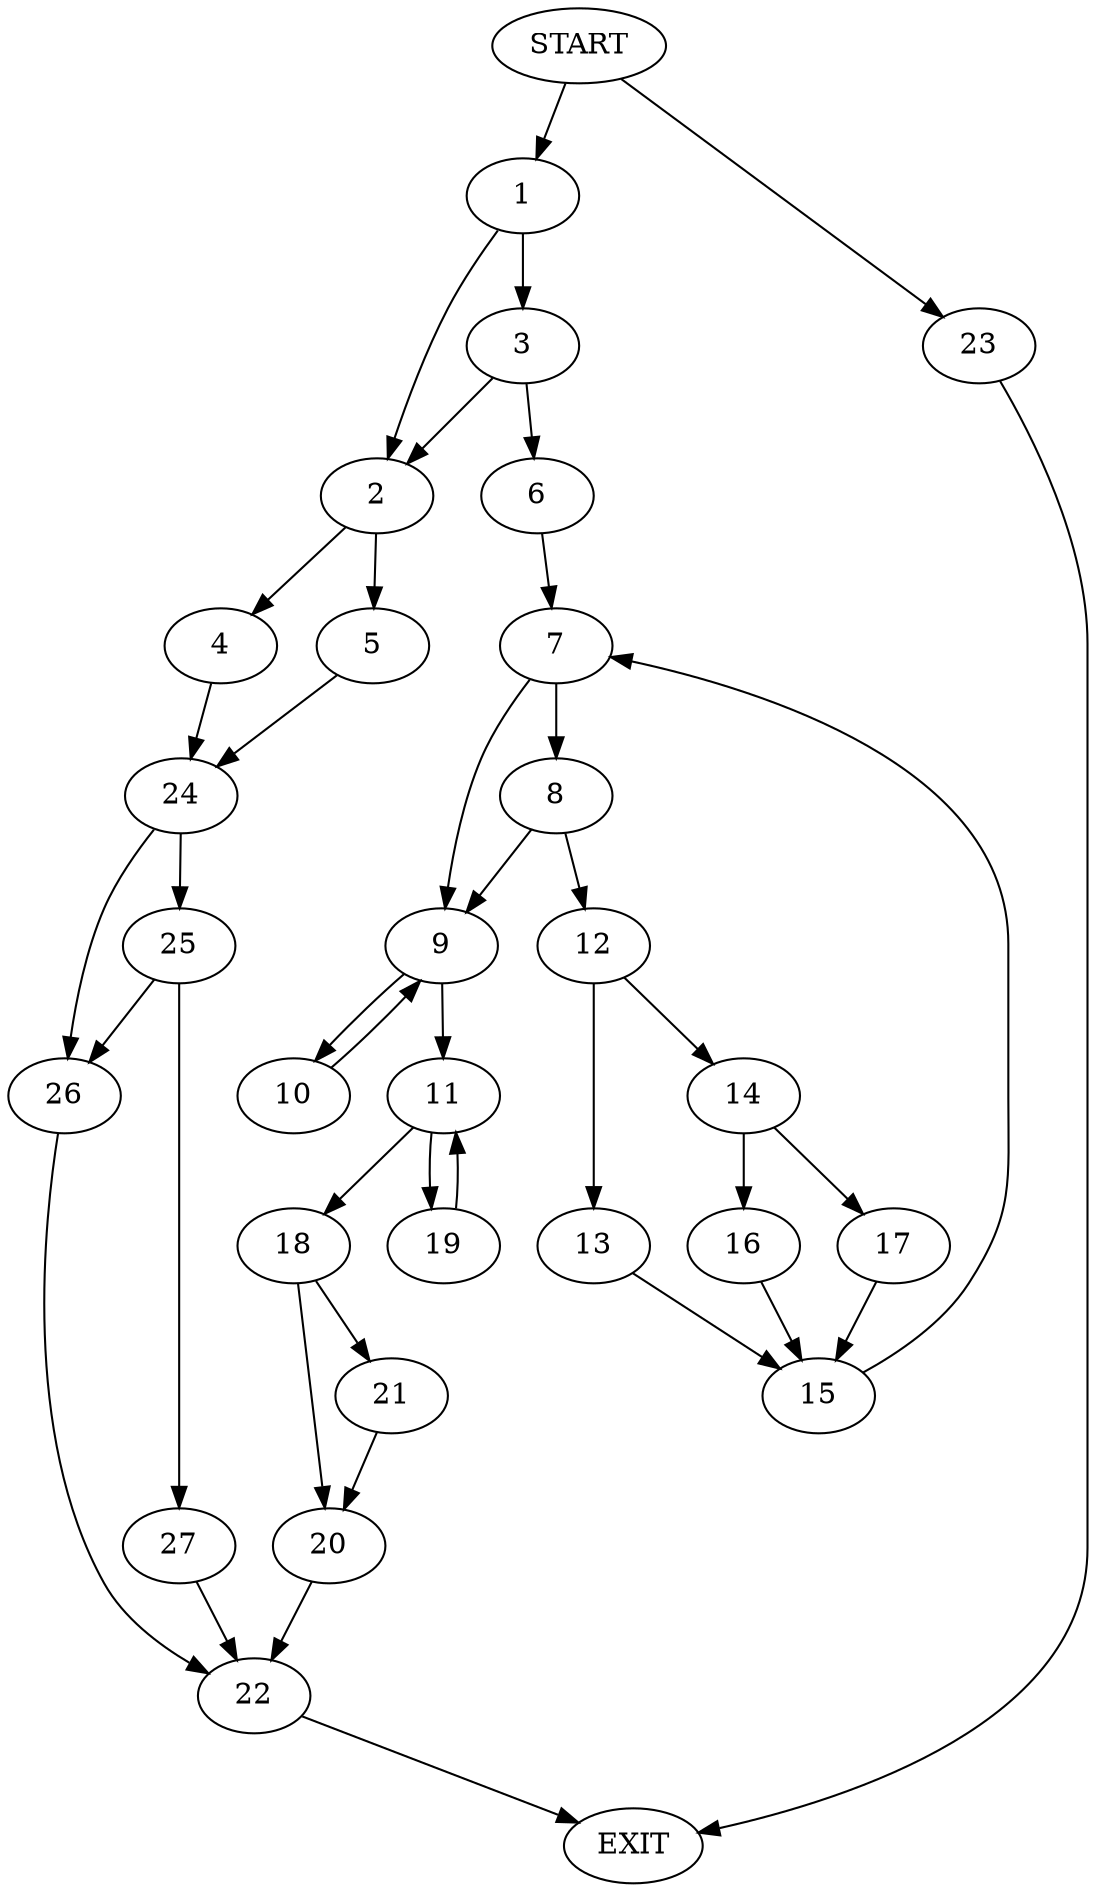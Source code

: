digraph {
0 [label="START"]
28 [label="EXIT"]
0 -> 1
1 -> 2
1 -> 3
2 -> 4
2 -> 5
3 -> 2
3 -> 6
6 -> 7
7 -> 8
7 -> 9
9 -> 10
9 -> 11
8 -> 12
8 -> 9
12 -> 13
12 -> 14
13 -> 15
14 -> 16
14 -> 17
15 -> 7
16 -> 15
17 -> 15
10 -> 9
11 -> 18
11 -> 19
19 -> 11
18 -> 20
18 -> 21
21 -> 20
20 -> 22
22 -> 28
0 -> 23
23 -> 28
4 -> 24
5 -> 24
24 -> 25
24 -> 26
25 -> 27
25 -> 26
26 -> 22
27 -> 22
}
